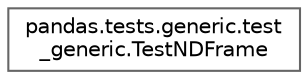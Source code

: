 digraph "Graphical Class Hierarchy"
{
 // LATEX_PDF_SIZE
  bgcolor="transparent";
  edge [fontname=Helvetica,fontsize=10,labelfontname=Helvetica,labelfontsize=10];
  node [fontname=Helvetica,fontsize=10,shape=box,height=0.2,width=0.4];
  rankdir="LR";
  Node0 [id="Node000000",label="pandas.tests.generic.test\l_generic.TestNDFrame",height=0.2,width=0.4,color="grey40", fillcolor="white", style="filled",URL="$d0/dc1/classpandas_1_1tests_1_1generic_1_1test__generic_1_1TestNDFrame.html",tooltip=" "];
}
